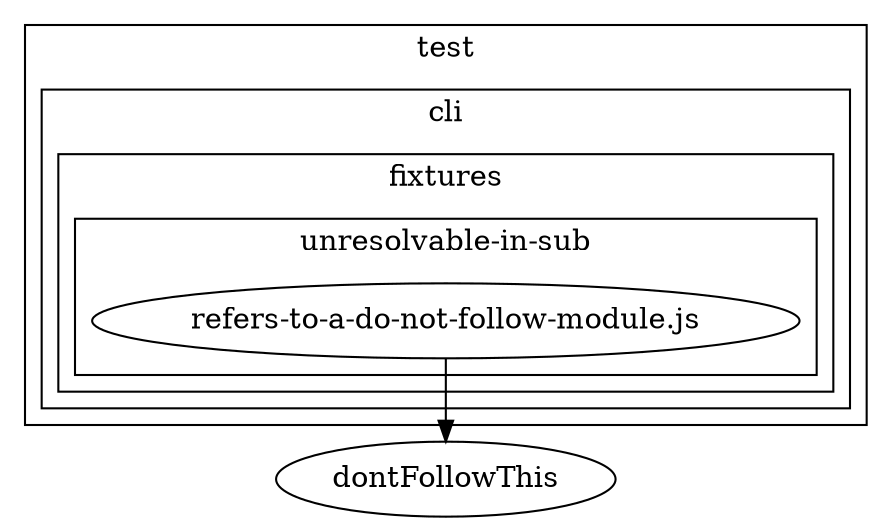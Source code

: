 strict digraph "dependency-cruiser output"{
    
    
    

    "dontFollowThis" [label=<dontFollowThis> tooltip="dontFollowThis" URL="STUFFCOMINGBEFORE/dontFollowThis" ]
    subgraph "cluster_test" {label="test" subgraph "cluster_test/cli" {label="cli" subgraph "cluster_test/cli/fixtures" {label="fixtures" subgraph "cluster_test/cli/fixtures/unresolvable-in-sub" {label="unresolvable-in-sub" "test/cli/fixtures/unresolvable-in-sub/refers-to-a-do-not-follow-module.js" [label=<refers-to-a-do-not-follow-module.js> tooltip="refers-to-a-do-not-follow-module.js" URL="STUFFCOMINGBEFORE/test/cli/fixtures/unresolvable-in-sub/refers-to-a-do-not-follow-module.js" ] } } } }
    "test/cli/fixtures/unresolvable-in-sub/refers-to-a-do-not-follow-module.js" -> "dontFollowThis"
}
